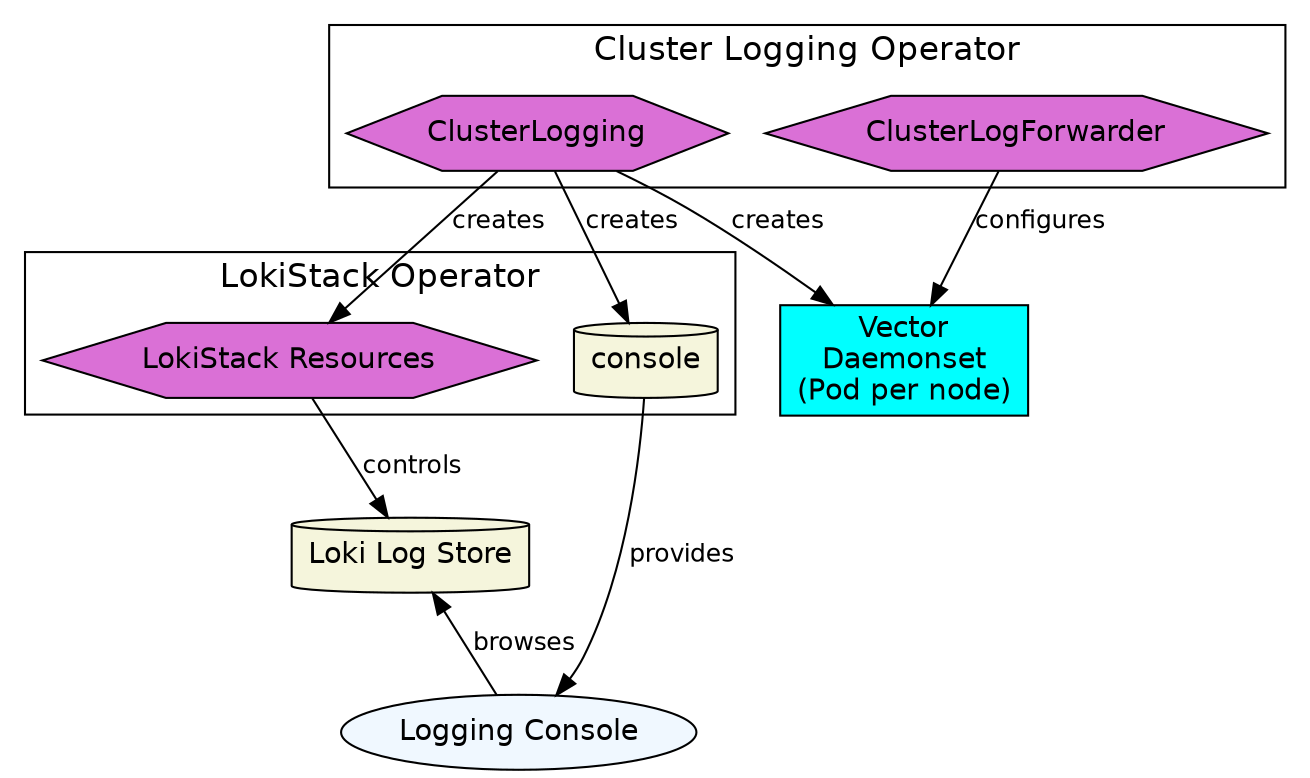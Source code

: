 // Note: prefix "cluster_" is part of the grapviz language, it indicates a boxed
// group of nodes. All other uses of "cluster" refer to an openshift cluster.
digraph {
  rankdir=TD

  graph [fontname="helvetica" fontsize=16]
  node [fontname="helvetica" fontsize=14 style=filled]
  edge [fontname="helvetica" fontsize=12]

  // APIs
  node [shape=hexagon fillcolor=orchid]
  cl[label=ClusterLogging]
  clf[label=ClusterLogForwarder]
  loki[label="LokiStack Resources"]

  // Containers
  node [shape=box fillcolor=cyan]
  fd[label="Vector\nDaemonset\n(Pod per node)"]

  // Stores
  node [shape=cylinder fillcolor=beige]
  store[label="Loki Log Store"]

  { rank=max ui[shape=oval label="Logging Console" fillcolor=aliceblue] }

  // Layout
  subgraph cluster_clo{
    label="Cluster Logging Operator"
    cl clf
  }

  subgraph cluster_loki {
    label="LokiStack Operator"
    loki console
  }

  clf -> fd [label=configures]
  cl -> { loki console fd }[label=creates]
  loki->store[label="controls"]
  console->ui[label="provides"]
  ui->store[label=browses]
}
